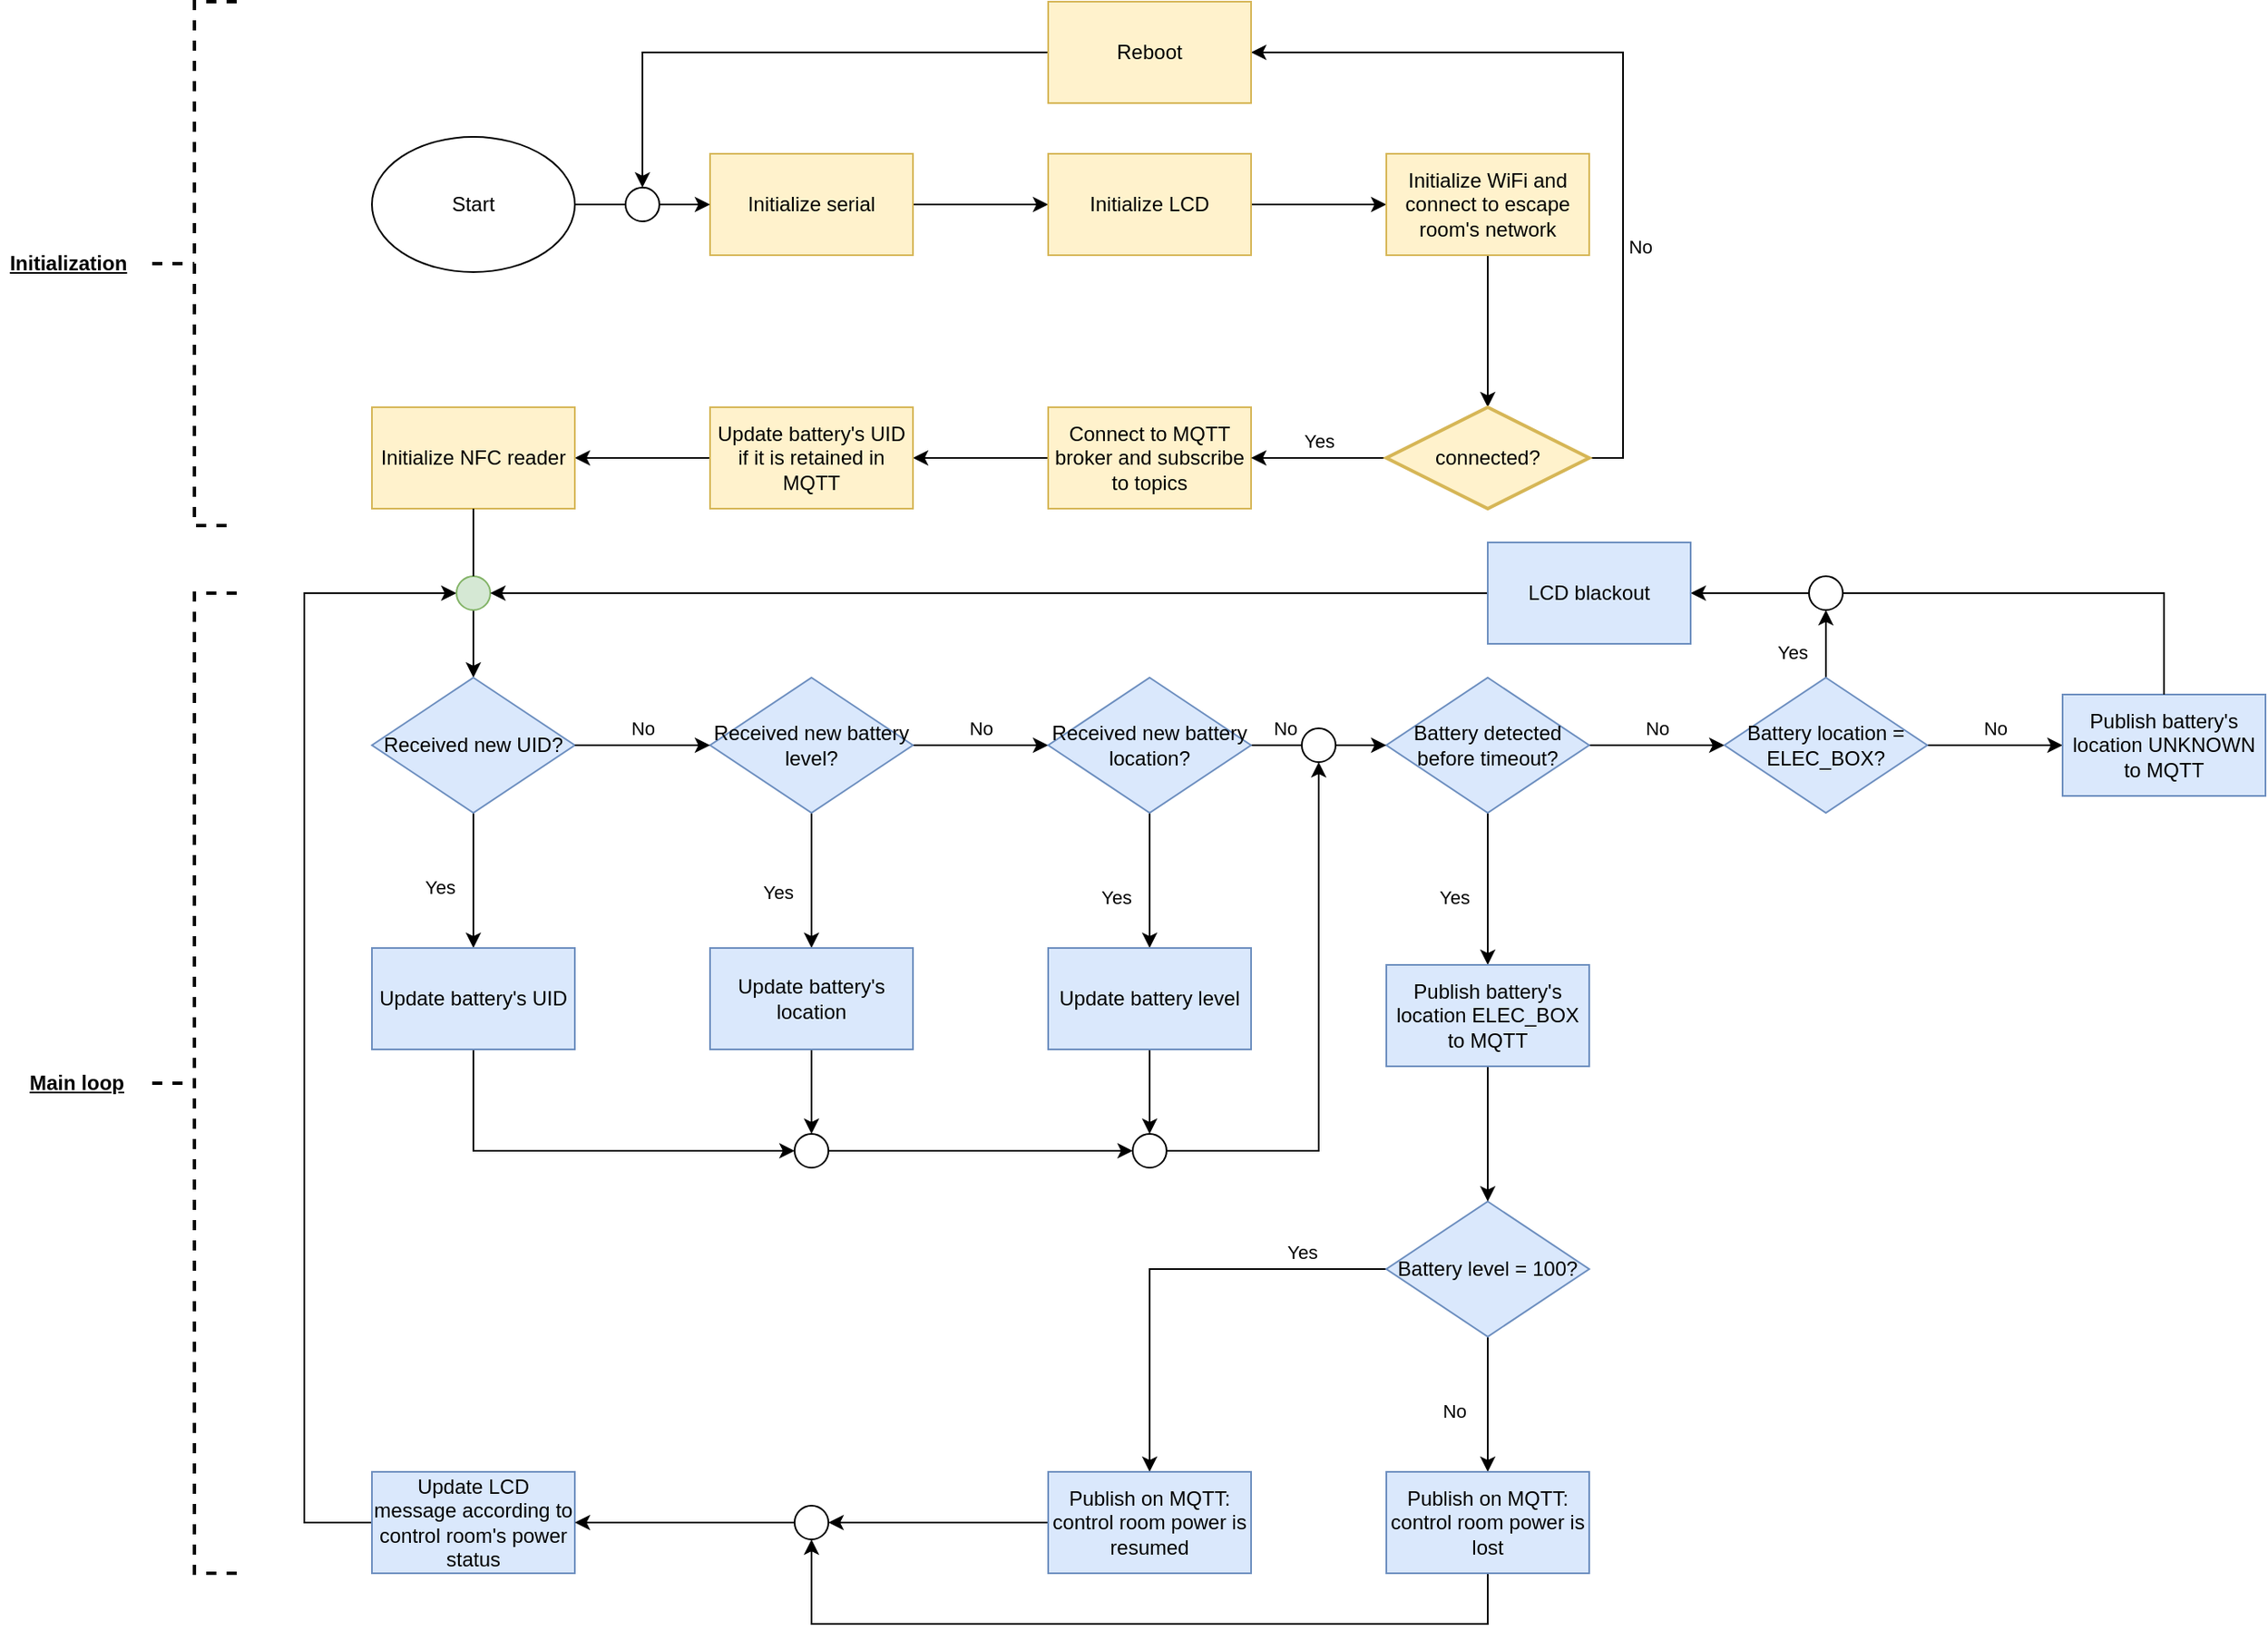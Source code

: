 <mxfile version="15.9.6"><diagram id="C5RBs43oDa-KdzZeNtuy" name="Page-1"><mxGraphModel dx="1803" dy="576" grid="1" gridSize="10" guides="1" tooltips="1" connect="1" arrows="1" fold="1" page="1" pageScale="1" pageWidth="827" pageHeight="1169" math="0" shadow="0"><root><mxCell id="WIyWlLk6GJQsqaUBKTNV-0"/><mxCell id="WIyWlLk6GJQsqaUBKTNV-1" parent="WIyWlLk6GJQsqaUBKTNV-0"/><mxCell id="7Dk7vGMLdb675JLafw0k-12" value="" style="edgeStyle=orthogonalEdgeStyle;rounded=0;orthogonalLoop=1;jettySize=auto;html=1;endArrow=none;endFill=0;" parent="WIyWlLk6GJQsqaUBKTNV-1" source="7Dk7vGMLdb675JLafw0k-0" target="7Dk7vGMLdb675JLafw0k-11" edge="1"><mxGeometry relative="1" as="geometry"/></mxCell><mxCell id="7Dk7vGMLdb675JLafw0k-0" value="Start" style="ellipse;whiteSpace=wrap;html=1;" parent="WIyWlLk6GJQsqaUBKTNV-1" vertex="1"><mxGeometry x="40" y="120" width="120" height="80" as="geometry"/></mxCell><mxCell id="7Dk7vGMLdb675JLafw0k-5" value="" style="edgeStyle=orthogonalEdgeStyle;rounded=0;orthogonalLoop=1;jettySize=auto;html=1;" parent="WIyWlLk6GJQsqaUBKTNV-1" source="7Dk7vGMLdb675JLafw0k-1" target="7Dk7vGMLdb675JLafw0k-2" edge="1"><mxGeometry relative="1" as="geometry"/></mxCell><mxCell id="7Dk7vGMLdb675JLafw0k-1" value="Initialize serial" style="rounded=0;whiteSpace=wrap;html=1;fillColor=#fff2cc;strokeColor=#d6b656;" parent="WIyWlLk6GJQsqaUBKTNV-1" vertex="1"><mxGeometry x="240" y="130" width="120" height="60" as="geometry"/></mxCell><mxCell id="7Dk7vGMLdb675JLafw0k-6" value="" style="edgeStyle=orthogonalEdgeStyle;rounded=0;orthogonalLoop=1;jettySize=auto;html=1;" parent="WIyWlLk6GJQsqaUBKTNV-1" source="7Dk7vGMLdb675JLafw0k-2" target="7Dk7vGMLdb675JLafw0k-3" edge="1"><mxGeometry relative="1" as="geometry"/></mxCell><mxCell id="7Dk7vGMLdb675JLafw0k-2" value="Initialize LCD" style="rounded=0;whiteSpace=wrap;html=1;fillColor=#fff2cc;strokeColor=#d6b656;" parent="WIyWlLk6GJQsqaUBKTNV-1" vertex="1"><mxGeometry x="440" y="130" width="120" height="60" as="geometry"/></mxCell><mxCell id="7Dk7vGMLdb675JLafw0k-15" value="" style="edgeStyle=orthogonalEdgeStyle;rounded=0;orthogonalLoop=1;jettySize=auto;html=1;endArrow=classic;endFill=1;" parent="WIyWlLk6GJQsqaUBKTNV-1" source="7Dk7vGMLdb675JLafw0k-3" target="7Dk7vGMLdb675JLafw0k-14" edge="1"><mxGeometry relative="1" as="geometry"/></mxCell><mxCell id="7Dk7vGMLdb675JLafw0k-3" value="Initialize WiFi and connect to escape room's network" style="rounded=0;whiteSpace=wrap;html=1;fillColor=#fff2cc;strokeColor=#d6b656;" parent="WIyWlLk6GJQsqaUBKTNV-1" vertex="1"><mxGeometry x="640" y="130" width="120" height="60" as="geometry"/></mxCell><mxCell id="7Dk7vGMLdb675JLafw0k-10" value="" style="edgeStyle=orthogonalEdgeStyle;rounded=0;orthogonalLoop=1;jettySize=auto;html=1;" parent="WIyWlLk6GJQsqaUBKTNV-1" source="7Dk7vGMLdb675JLafw0k-7" target="7Dk7vGMLdb675JLafw0k-9" edge="1"><mxGeometry relative="1" as="geometry"/></mxCell><mxCell id="7Dk7vGMLdb675JLafw0k-7" value="Connect to MQTT broker and subscribe to topics" style="rounded=0;whiteSpace=wrap;html=1;fillColor=#fff2cc;strokeColor=#d6b656;" parent="WIyWlLk6GJQsqaUBKTNV-1" vertex="1"><mxGeometry x="440" y="280" width="120" height="60" as="geometry"/></mxCell><mxCell id="7Dk7vGMLdb675JLafw0k-24" value="" style="edgeStyle=orthogonalEdgeStyle;rounded=0;orthogonalLoop=1;jettySize=auto;html=1;endArrow=classic;endFill=1;" parent="WIyWlLk6GJQsqaUBKTNV-1" source="7Dk7vGMLdb675JLafw0k-9" target="7Dk7vGMLdb675JLafw0k-23" edge="1"><mxGeometry relative="1" as="geometry"/></mxCell><mxCell id="7Dk7vGMLdb675JLafw0k-9" value="Update battery's UID if it is retained in MQTT" style="whiteSpace=wrap;html=1;rounded=0;fillColor=#fff2cc;strokeColor=#d6b656;" parent="WIyWlLk6GJQsqaUBKTNV-1" vertex="1"><mxGeometry x="240" y="280" width="120" height="60" as="geometry"/></mxCell><mxCell id="7Dk7vGMLdb675JLafw0k-13" value="" style="edgeStyle=orthogonalEdgeStyle;rounded=0;orthogonalLoop=1;jettySize=auto;html=1;" parent="WIyWlLk6GJQsqaUBKTNV-1" source="7Dk7vGMLdb675JLafw0k-11" target="7Dk7vGMLdb675JLafw0k-1" edge="1"><mxGeometry relative="1" as="geometry"/></mxCell><mxCell id="7Dk7vGMLdb675JLafw0k-11" value="" style="verticalLabelPosition=bottom;verticalAlign=top;html=1;shape=mxgraph.flowchart.on-page_reference;" parent="WIyWlLk6GJQsqaUBKTNV-1" vertex="1"><mxGeometry x="190" y="150" width="20" height="20" as="geometry"/></mxCell><mxCell id="7Dk7vGMLdb675JLafw0k-17" value="" style="edgeStyle=orthogonalEdgeStyle;rounded=0;orthogonalLoop=1;jettySize=auto;html=1;endArrow=classic;endFill=1;" parent="WIyWlLk6GJQsqaUBKTNV-1" source="7Dk7vGMLdb675JLafw0k-14" target="7Dk7vGMLdb675JLafw0k-7" edge="1"><mxGeometry relative="1" as="geometry"/></mxCell><mxCell id="7Dk7vGMLdb675JLafw0k-40" value="Yes" style="edgeLabel;html=1;align=center;verticalAlign=middle;resizable=0;points=[];" parent="7Dk7vGMLdb675JLafw0k-17" vertex="1" connectable="0"><mxGeometry x="-0.275" relative="1" as="geometry"><mxPoint x="-11" y="-10" as="offset"/></mxGeometry></mxCell><mxCell id="7Dk7vGMLdb675JLafw0k-20" style="edgeStyle=orthogonalEdgeStyle;rounded=0;orthogonalLoop=1;jettySize=auto;html=1;exitX=1;exitY=0.5;exitDx=0;exitDy=0;exitPerimeter=0;entryX=1;entryY=0.5;entryDx=0;entryDy=0;endArrow=classic;endFill=1;" parent="WIyWlLk6GJQsqaUBKTNV-1" source="7Dk7vGMLdb675JLafw0k-14" target="7Dk7vGMLdb675JLafw0k-19" edge="1"><mxGeometry relative="1" as="geometry"/></mxCell><mxCell id="7Dk7vGMLdb675JLafw0k-21" value="No" style="edgeLabel;html=1;align=center;verticalAlign=middle;resizable=0;points=[];" parent="7Dk7vGMLdb675JLafw0k-20" vertex="1" connectable="0"><mxGeometry x="-0.393" y="-3" relative="1" as="geometry"><mxPoint x="7" as="offset"/></mxGeometry></mxCell><mxCell id="7Dk7vGMLdb675JLafw0k-14" value="connected?" style="strokeWidth=2;html=1;shape=mxgraph.flowchart.decision;whiteSpace=wrap;fillColor=#fff2cc;strokeColor=#d6b656;" parent="WIyWlLk6GJQsqaUBKTNV-1" vertex="1"><mxGeometry x="640" y="280" width="120" height="60" as="geometry"/></mxCell><mxCell id="7Dk7vGMLdb675JLafw0k-22" style="edgeStyle=orthogonalEdgeStyle;rounded=0;orthogonalLoop=1;jettySize=auto;html=1;exitX=0;exitY=0.5;exitDx=0;exitDy=0;entryX=0.5;entryY=0;entryDx=0;entryDy=0;entryPerimeter=0;endArrow=classic;endFill=1;" parent="WIyWlLk6GJQsqaUBKTNV-1" source="7Dk7vGMLdb675JLafw0k-19" target="7Dk7vGMLdb675JLafw0k-11" edge="1"><mxGeometry relative="1" as="geometry"/></mxCell><mxCell id="7Dk7vGMLdb675JLafw0k-19" value="Reboot" style="rounded=0;whiteSpace=wrap;html=1;fillColor=#fff2cc;strokeColor=#d6b656;" parent="WIyWlLk6GJQsqaUBKTNV-1" vertex="1"><mxGeometry x="440" y="40" width="120" height="60" as="geometry"/></mxCell><mxCell id="7Dk7vGMLdb675JLafw0k-26" value="" style="edgeStyle=orthogonalEdgeStyle;rounded=0;orthogonalLoop=1;jettySize=auto;html=1;endArrow=classic;endFill=1;startArrow=none;" parent="WIyWlLk6GJQsqaUBKTNV-1" source="7Dk7vGMLdb675JLafw0k-64" target="7Dk7vGMLdb675JLafw0k-25" edge="1"><mxGeometry relative="1" as="geometry"/></mxCell><mxCell id="7Dk7vGMLdb675JLafw0k-23" value="Initialize NFC reader" style="whiteSpace=wrap;html=1;rounded=0;fillColor=#fff2cc;strokeColor=#d6b656;" parent="WIyWlLk6GJQsqaUBKTNV-1" vertex="1"><mxGeometry x="40" y="280" width="120" height="60" as="geometry"/></mxCell><mxCell id="7Dk7vGMLdb675JLafw0k-30" value="" style="edgeStyle=orthogonalEdgeStyle;rounded=0;orthogonalLoop=1;jettySize=auto;html=1;endArrow=classic;endFill=1;" parent="WIyWlLk6GJQsqaUBKTNV-1" source="7Dk7vGMLdb675JLafw0k-25" target="7Dk7vGMLdb675JLafw0k-29" edge="1"><mxGeometry relative="1" as="geometry"/></mxCell><mxCell id="7Dk7vGMLdb675JLafw0k-38" value="Yes" style="edgeLabel;html=1;align=center;verticalAlign=middle;resizable=0;points=[];" parent="7Dk7vGMLdb675JLafw0k-30" vertex="1" connectable="0"><mxGeometry x="0.244" y="3" relative="1" as="geometry"><mxPoint x="-23" y="-6" as="offset"/></mxGeometry></mxCell><mxCell id="7Dk7vGMLdb675JLafw0k-25" value="Received new UID?" style="rhombus;whiteSpace=wrap;html=1;rounded=0;fillColor=#dae8fc;strokeColor=#6c8ebf;" parent="WIyWlLk6GJQsqaUBKTNV-1" vertex="1"><mxGeometry x="40" y="440" width="120" height="80" as="geometry"/></mxCell><mxCell id="7Dk7vGMLdb675JLafw0k-32" value="" style="edgeStyle=orthogonalEdgeStyle;rounded=0;orthogonalLoop=1;jettySize=auto;html=1;endArrow=classic;endFill=1;" parent="WIyWlLk6GJQsqaUBKTNV-1" source="7Dk7vGMLdb675JLafw0k-27" target="7Dk7vGMLdb675JLafw0k-31" edge="1"><mxGeometry relative="1" as="geometry"/></mxCell><mxCell id="7Dk7vGMLdb675JLafw0k-39" value="Yes" style="edgeLabel;html=1;align=center;verticalAlign=middle;resizable=0;points=[];" parent="7Dk7vGMLdb675JLafw0k-32" vertex="1" connectable="0"><mxGeometry x="-0.289" y="-1" relative="1" as="geometry"><mxPoint x="-19" y="18" as="offset"/></mxGeometry></mxCell><mxCell id="7Dk7vGMLdb675JLafw0k-79" value="" style="edgeStyle=orthogonalEdgeStyle;rounded=0;orthogonalLoop=1;jettySize=auto;html=1;endArrow=classic;endFill=1;" parent="WIyWlLk6GJQsqaUBKTNV-1" source="7Dk7vGMLdb675JLafw0k-27" target="7Dk7vGMLdb675JLafw0k-78" edge="1"><mxGeometry relative="1" as="geometry"/></mxCell><mxCell id="7Dk7vGMLdb675JLafw0k-85" value="No" style="edgeLabel;html=1;align=center;verticalAlign=middle;resizable=0;points=[];" parent="7Dk7vGMLdb675JLafw0k-79" vertex="1" connectable="0"><mxGeometry x="0.225" y="-2" relative="1" as="geometry"><mxPoint x="-9" y="-12" as="offset"/></mxGeometry></mxCell><mxCell id="7Dk7vGMLdb675JLafw0k-27" value="Received new battery level?" style="rhombus;whiteSpace=wrap;html=1;rounded=0;fillColor=#dae8fc;strokeColor=#6c8ebf;" parent="WIyWlLk6GJQsqaUBKTNV-1" vertex="1"><mxGeometry x="240" y="440" width="120" height="80" as="geometry"/></mxCell><mxCell id="7Dk7vGMLdb675JLafw0k-99" style="edgeStyle=orthogonalEdgeStyle;rounded=0;orthogonalLoop=1;jettySize=auto;html=1;exitX=0.5;exitY=1;exitDx=0;exitDy=0;entryX=0;entryY=0.5;entryDx=0;entryDy=0;entryPerimeter=0;endArrow=classic;endFill=1;" parent="WIyWlLk6GJQsqaUBKTNV-1" source="7Dk7vGMLdb675JLafw0k-29" target="7Dk7vGMLdb675JLafw0k-98" edge="1"><mxGeometry relative="1" as="geometry"/></mxCell><mxCell id="7Dk7vGMLdb675JLafw0k-29" value="Update battery's UID" style="whiteSpace=wrap;html=1;rounded=0;fillColor=#dae8fc;strokeColor=#6c8ebf;" parent="WIyWlLk6GJQsqaUBKTNV-1" vertex="1"><mxGeometry x="40" y="600" width="120" height="60" as="geometry"/></mxCell><mxCell id="7Dk7vGMLdb675JLafw0k-100" style="edgeStyle=orthogonalEdgeStyle;rounded=0;orthogonalLoop=1;jettySize=auto;html=1;exitX=0.5;exitY=1;exitDx=0;exitDy=0;entryX=0.5;entryY=0;entryDx=0;entryDy=0;entryPerimeter=0;endArrow=classic;endFill=1;" parent="WIyWlLk6GJQsqaUBKTNV-1" source="7Dk7vGMLdb675JLafw0k-31" target="7Dk7vGMLdb675JLafw0k-98" edge="1"><mxGeometry relative="1" as="geometry"/></mxCell><mxCell id="7Dk7vGMLdb675JLafw0k-31" value="Update battery's location" style="whiteSpace=wrap;html=1;rounded=0;fillColor=#dae8fc;strokeColor=#6c8ebf;" parent="WIyWlLk6GJQsqaUBKTNV-1" vertex="1"><mxGeometry x="240" y="600" width="120" height="60" as="geometry"/></mxCell><mxCell id="7Dk7vGMLdb675JLafw0k-34" value="" style="edgeStyle=orthogonalEdgeStyle;rounded=0;orthogonalLoop=1;jettySize=auto;html=1;endArrow=classic;endFill=1;entryX=0;entryY=0.5;entryDx=0;entryDy=0;" parent="WIyWlLk6GJQsqaUBKTNV-1" source="7Dk7vGMLdb675JLafw0k-25" target="7Dk7vGMLdb675JLafw0k-27" edge="1"><mxGeometry relative="1" as="geometry"><mxPoint x="160" y="480" as="sourcePoint"/><mxPoint x="190" y="480" as="targetPoint"/></mxGeometry></mxCell><mxCell id="7Dk7vGMLdb675JLafw0k-58" value="No" style="edgeLabel;html=1;align=center;verticalAlign=middle;resizable=0;points=[];" parent="7Dk7vGMLdb675JLafw0k-34" vertex="1" connectable="0"><mxGeometry x="-0.827" y="-1" relative="1" as="geometry"><mxPoint x="33" y="-11" as="offset"/></mxGeometry></mxCell><mxCell id="7Dk7vGMLdb675JLafw0k-55" value="" style="edgeStyle=orthogonalEdgeStyle;rounded=0;orthogonalLoop=1;jettySize=auto;html=1;endArrow=classic;endFill=1;" parent="WIyWlLk6GJQsqaUBKTNV-1" source="7Dk7vGMLdb675JLafw0k-36" target="7Dk7vGMLdb675JLafw0k-54" edge="1"><mxGeometry relative="1" as="geometry"/></mxCell><mxCell id="7Dk7vGMLdb675JLafw0k-59" value="Yes" style="edgeLabel;html=1;align=center;verticalAlign=middle;resizable=0;points=[];" parent="7Dk7vGMLdb675JLafw0k-55" vertex="1" connectable="0"><mxGeometry x="-0.222" y="1" relative="1" as="geometry"><mxPoint x="-21" y="15" as="offset"/></mxGeometry></mxCell><mxCell id="7Dk7vGMLdb675JLafw0k-61" value="" style="edgeStyle=orthogonalEdgeStyle;rounded=0;orthogonalLoop=1;jettySize=auto;html=1;endArrow=classic;endFill=1;" parent="WIyWlLk6GJQsqaUBKTNV-1" source="7Dk7vGMLdb675JLafw0k-36" target="7Dk7vGMLdb675JLafw0k-60" edge="1"><mxGeometry relative="1" as="geometry"/></mxCell><mxCell id="7Dk7vGMLdb675JLafw0k-86" value="No" style="edgeLabel;html=1;align=center;verticalAlign=middle;resizable=0;points=[];" parent="7Dk7vGMLdb675JLafw0k-61" vertex="1" connectable="0"><mxGeometry x="-0.225" y="-3" relative="1" as="geometry"><mxPoint x="9" y="-13" as="offset"/></mxGeometry></mxCell><mxCell id="7Dk7vGMLdb675JLafw0k-36" value="Battery detected before timeout?" style="rhombus;whiteSpace=wrap;html=1;rounded=0;fillColor=#dae8fc;strokeColor=#6c8ebf;" parent="WIyWlLk6GJQsqaUBKTNV-1" vertex="1"><mxGeometry x="640" y="440" width="120" height="80" as="geometry"/></mxCell><mxCell id="7Dk7vGMLdb675JLafw0k-44" value="" style="edgeStyle=orthogonalEdgeStyle;rounded=0;orthogonalLoop=1;jettySize=auto;html=1;endArrow=classic;endFill=1;" parent="WIyWlLk6GJQsqaUBKTNV-1" source="7Dk7vGMLdb675JLafw0k-41" target="7Dk7vGMLdb675JLafw0k-43" edge="1"><mxGeometry relative="1" as="geometry"/></mxCell><mxCell id="7Dk7vGMLdb675JLafw0k-49" value="No" style="edgeLabel;html=1;align=center;verticalAlign=middle;resizable=0;points=[];" parent="7Dk7vGMLdb675JLafw0k-44" vertex="1" connectable="0"><mxGeometry x="0.244" y="1" relative="1" as="geometry"><mxPoint x="-21" y="-6" as="offset"/></mxGeometry></mxCell><mxCell id="EfUxdHKwhNG1G8cwp7jG-3" style="edgeStyle=orthogonalEdgeStyle;rounded=0;orthogonalLoop=1;jettySize=auto;html=1;exitX=0;exitY=0.5;exitDx=0;exitDy=0;entryX=0.5;entryY=0;entryDx=0;entryDy=0;" edge="1" parent="WIyWlLk6GJQsqaUBKTNV-1" source="7Dk7vGMLdb675JLafw0k-41" target="EfUxdHKwhNG1G8cwp7jG-0"><mxGeometry relative="1" as="geometry"/></mxCell><mxCell id="EfUxdHKwhNG1G8cwp7jG-7" value="Yes" style="edgeLabel;html=1;align=center;verticalAlign=middle;resizable=0;points=[];" vertex="1" connectable="0" parent="EfUxdHKwhNG1G8cwp7jG-3"><mxGeometry x="-0.6" y="2" relative="1" as="geometry"><mxPoint x="2" y="-12" as="offset"/></mxGeometry></mxCell><mxCell id="7Dk7vGMLdb675JLafw0k-41" value="Battery level = 100?" style="rhombus;whiteSpace=wrap;html=1;rounded=0;fillColor=#dae8fc;strokeColor=#6c8ebf;" parent="WIyWlLk6GJQsqaUBKTNV-1" vertex="1"><mxGeometry x="640" y="750" width="120" height="80" as="geometry"/></mxCell><mxCell id="EfUxdHKwhNG1G8cwp7jG-6" style="edgeStyle=orthogonalEdgeStyle;rounded=0;orthogonalLoop=1;jettySize=auto;html=1;exitX=0.5;exitY=1;exitDx=0;exitDy=0;entryX=0.5;entryY=1;entryDx=0;entryDy=0;entryPerimeter=0;" edge="1" parent="WIyWlLk6GJQsqaUBKTNV-1" source="7Dk7vGMLdb675JLafw0k-43" target="EfUxdHKwhNG1G8cwp7jG-4"><mxGeometry relative="1" as="geometry"><Array as="points"><mxPoint x="700" y="1000"/><mxPoint x="300" y="1000"/></Array></mxGeometry></mxCell><mxCell id="7Dk7vGMLdb675JLafw0k-43" value="Publish on MQTT: control room power is lost" style="whiteSpace=wrap;html=1;rounded=0;fillColor=#dae8fc;strokeColor=#6c8ebf;" parent="WIyWlLk6GJQsqaUBKTNV-1" vertex="1"><mxGeometry x="640" y="910" width="120" height="60" as="geometry"/></mxCell><mxCell id="7Dk7vGMLdb675JLafw0k-67" style="edgeStyle=orthogonalEdgeStyle;rounded=0;orthogonalLoop=1;jettySize=auto;html=1;exitX=0;exitY=0.5;exitDx=0;exitDy=0;entryX=0;entryY=0.5;entryDx=0;entryDy=0;entryPerimeter=0;endArrow=classic;endFill=1;" parent="WIyWlLk6GJQsqaUBKTNV-1" source="7Dk7vGMLdb675JLafw0k-47" target="7Dk7vGMLdb675JLafw0k-64" edge="1"><mxGeometry relative="1" as="geometry"><Array as="points"><mxPoint y="940"/><mxPoint y="390"/></Array></mxGeometry></mxCell><mxCell id="7Dk7vGMLdb675JLafw0k-47" value="Update LCD message according to control room's power status" style="whiteSpace=wrap;html=1;rounded=0;fillColor=#dae8fc;strokeColor=#6c8ebf;" parent="WIyWlLk6GJQsqaUBKTNV-1" vertex="1"><mxGeometry x="40" y="910" width="120" height="60" as="geometry"/></mxCell><mxCell id="7Dk7vGMLdb675JLafw0k-56" value="" style="edgeStyle=orthogonalEdgeStyle;rounded=0;orthogonalLoop=1;jettySize=auto;html=1;endArrow=classic;endFill=1;" parent="WIyWlLk6GJQsqaUBKTNV-1" source="7Dk7vGMLdb675JLafw0k-54" target="7Dk7vGMLdb675JLafw0k-41" edge="1"><mxGeometry relative="1" as="geometry"/></mxCell><mxCell id="7Dk7vGMLdb675JLafw0k-54" value="Publish battery's location ELEC_BOX to MQTT" style="whiteSpace=wrap;html=1;rounded=0;fillColor=#dae8fc;strokeColor=#6c8ebf;" parent="WIyWlLk6GJQsqaUBKTNV-1" vertex="1"><mxGeometry x="640" y="610" width="120" height="60" as="geometry"/></mxCell><mxCell id="7Dk7vGMLdb675JLafw0k-63" value="" style="edgeStyle=orthogonalEdgeStyle;rounded=0;orthogonalLoop=1;jettySize=auto;html=1;endArrow=classic;endFill=1;" parent="WIyWlLk6GJQsqaUBKTNV-1" source="7Dk7vGMLdb675JLafw0k-60" target="7Dk7vGMLdb675JLafw0k-62" edge="1"><mxGeometry relative="1" as="geometry"/></mxCell><mxCell id="7Dk7vGMLdb675JLafw0k-87" value="No" style="edgeLabel;html=1;align=center;verticalAlign=middle;resizable=0;points=[];" parent="7Dk7vGMLdb675JLafw0k-63" vertex="1" connectable="0"><mxGeometry x="-0.275" y="-1" relative="1" as="geometry"><mxPoint x="11" y="-11" as="offset"/></mxGeometry></mxCell><mxCell id="7Dk7vGMLdb675JLafw0k-75" value="" style="edgeStyle=orthogonalEdgeStyle;rounded=0;orthogonalLoop=1;jettySize=auto;html=1;endArrow=classic;endFill=1;" parent="WIyWlLk6GJQsqaUBKTNV-1" source="7Dk7vGMLdb675JLafw0k-60" target="7Dk7vGMLdb675JLafw0k-74" edge="1"><mxGeometry relative="1" as="geometry"/></mxCell><mxCell id="7Dk7vGMLdb675JLafw0k-88" value="Yes" style="edgeLabel;html=1;align=center;verticalAlign=middle;resizable=0;points=[];" parent="7Dk7vGMLdb675JLafw0k-75" vertex="1" connectable="0"><mxGeometry x="-0.229" y="-2" relative="1" as="geometry"><mxPoint x="-22" as="offset"/></mxGeometry></mxCell><mxCell id="7Dk7vGMLdb675JLafw0k-60" value="Battery location = ELEC_BOX?" style="rhombus;whiteSpace=wrap;html=1;rounded=0;fillColor=#dae8fc;strokeColor=#6c8ebf;" parent="WIyWlLk6GJQsqaUBKTNV-1" vertex="1"><mxGeometry x="840" y="440" width="120" height="80" as="geometry"/></mxCell><mxCell id="7Dk7vGMLdb675JLafw0k-62" value="Publish battery's location UNKNOWN to MQTT" style="whiteSpace=wrap;html=1;rounded=0;fillColor=#dae8fc;strokeColor=#6c8ebf;" parent="WIyWlLk6GJQsqaUBKTNV-1" vertex="1"><mxGeometry x="1040" y="450" width="120" height="60" as="geometry"/></mxCell><mxCell id="7Dk7vGMLdb675JLafw0k-64" value="" style="verticalLabelPosition=bottom;verticalAlign=top;html=1;shape=mxgraph.flowchart.on-page_reference;fillColor=#d5e8d4;strokeColor=#82b366;" parent="WIyWlLk6GJQsqaUBKTNV-1" vertex="1"><mxGeometry x="90" y="380" width="20" height="20" as="geometry"/></mxCell><mxCell id="7Dk7vGMLdb675JLafw0k-65" value="" style="edgeStyle=orthogonalEdgeStyle;rounded=0;orthogonalLoop=1;jettySize=auto;html=1;endArrow=none;endFill=1;" parent="WIyWlLk6GJQsqaUBKTNV-1" source="7Dk7vGMLdb675JLafw0k-23" target="7Dk7vGMLdb675JLafw0k-64" edge="1"><mxGeometry relative="1" as="geometry"><mxPoint x="100" y="340" as="sourcePoint"/><mxPoint x="100" y="440" as="targetPoint"/></mxGeometry></mxCell><mxCell id="7Dk7vGMLdb675JLafw0k-69" value="&lt;u&gt;&lt;b&gt;Initialization&lt;/b&gt;&lt;/u&gt;" style="text;html=1;align=center;verticalAlign=middle;resizable=0;points=[];autosize=1;strokeColor=none;fillColor=none;" parent="WIyWlLk6GJQsqaUBKTNV-1" vertex="1"><mxGeometry x="-180" y="185" width="80" height="20" as="geometry"/></mxCell><mxCell id="7Dk7vGMLdb675JLafw0k-71" value="&lt;u&gt;&lt;b&gt;Main loop&lt;br&gt;&lt;/b&gt;&lt;/u&gt;" style="text;html=1;align=center;verticalAlign=middle;resizable=0;points=[];autosize=1;strokeColor=none;fillColor=none;" parent="WIyWlLk6GJQsqaUBKTNV-1" vertex="1"><mxGeometry x="-170" y="670" width="70" height="20" as="geometry"/></mxCell><mxCell id="7Dk7vGMLdb675JLafw0k-72" value="" style="strokeWidth=2;html=1;shape=mxgraph.flowchart.annotation_2;align=left;labelPosition=right;pointerEvents=1;dashed=1;" parent="WIyWlLk6GJQsqaUBKTNV-1" vertex="1"><mxGeometry x="-90" y="390" width="50" height="580" as="geometry"/></mxCell><mxCell id="7Dk7vGMLdb675JLafw0k-73" value="" style="strokeWidth=2;html=1;shape=mxgraph.flowchart.annotation_2;align=left;labelPosition=right;pointerEvents=1;dashed=1;" parent="WIyWlLk6GJQsqaUBKTNV-1" vertex="1"><mxGeometry x="-90" y="40" width="50" height="310" as="geometry"/></mxCell><mxCell id="7Dk7vGMLdb675JLafw0k-90" value="" style="edgeStyle=orthogonalEdgeStyle;rounded=0;orthogonalLoop=1;jettySize=auto;html=1;endArrow=classic;endFill=1;" parent="WIyWlLk6GJQsqaUBKTNV-1" source="7Dk7vGMLdb675JLafw0k-74" target="7Dk7vGMLdb675JLafw0k-89" edge="1"><mxGeometry relative="1" as="geometry"/></mxCell><mxCell id="7Dk7vGMLdb675JLafw0k-74" value="" style="verticalLabelPosition=bottom;verticalAlign=top;html=1;shape=mxgraph.flowchart.on-page_reference;" parent="WIyWlLk6GJQsqaUBKTNV-1" vertex="1"><mxGeometry x="890" y="380" width="20" height="20" as="geometry"/></mxCell><mxCell id="7Dk7vGMLdb675JLafw0k-77" value="" style="edgeStyle=orthogonalEdgeStyle;rounded=0;orthogonalLoop=1;jettySize=auto;html=1;exitX=0.5;exitY=0;exitDx=0;exitDy=0;entryX=1;entryY=0.5;entryDx=0;entryDy=0;entryPerimeter=0;endArrow=none;endFill=1;" parent="WIyWlLk6GJQsqaUBKTNV-1" source="7Dk7vGMLdb675JLafw0k-62" target="7Dk7vGMLdb675JLafw0k-74" edge="1"><mxGeometry relative="1" as="geometry"><mxPoint x="1100" y="450" as="sourcePoint"/><mxPoint x="110" y="390" as="targetPoint"/></mxGeometry></mxCell><mxCell id="7Dk7vGMLdb675JLafw0k-81" value="" style="edgeStyle=orthogonalEdgeStyle;rounded=0;orthogonalLoop=1;jettySize=auto;html=1;endArrow=classic;endFill=1;" parent="WIyWlLk6GJQsqaUBKTNV-1" source="7Dk7vGMLdb675JLafw0k-78" target="7Dk7vGMLdb675JLafw0k-80" edge="1"><mxGeometry relative="1" as="geometry"/></mxCell><mxCell id="7Dk7vGMLdb675JLafw0k-82" value="Yes" style="edgeLabel;html=1;align=center;verticalAlign=middle;resizable=0;points=[];" parent="7Dk7vGMLdb675JLafw0k-81" vertex="1" connectable="0"><mxGeometry x="0.275" y="2" relative="1" as="geometry"><mxPoint x="-22" y="-1" as="offset"/></mxGeometry></mxCell><mxCell id="7Dk7vGMLdb675JLafw0k-83" value="" style="edgeStyle=orthogonalEdgeStyle;rounded=0;orthogonalLoop=1;jettySize=auto;html=1;endArrow=classic;endFill=1;" parent="WIyWlLk6GJQsqaUBKTNV-1" source="7Dk7vGMLdb675JLafw0k-78" target="7Dk7vGMLdb675JLafw0k-36" edge="1"><mxGeometry relative="1" as="geometry"/></mxCell><mxCell id="7Dk7vGMLdb675JLafw0k-84" value="No" style="edgeLabel;html=1;align=center;verticalAlign=middle;resizable=0;points=[];" parent="7Dk7vGMLdb675JLafw0k-83" vertex="1" connectable="0"><mxGeometry x="0.225" y="-1" relative="1" as="geometry"><mxPoint x="-29" y="-11" as="offset"/></mxGeometry></mxCell><mxCell id="7Dk7vGMLdb675JLafw0k-78" value="Received new battery location?" style="rhombus;whiteSpace=wrap;html=1;fillColor=#dae8fc;strokeColor=#6c8ebf;rounded=0;" parent="WIyWlLk6GJQsqaUBKTNV-1" vertex="1"><mxGeometry x="440" y="440" width="120" height="80" as="geometry"/></mxCell><mxCell id="7Dk7vGMLdb675JLafw0k-104" value="" style="edgeStyle=orthogonalEdgeStyle;rounded=0;orthogonalLoop=1;jettySize=auto;html=1;endArrow=classic;endFill=1;" parent="WIyWlLk6GJQsqaUBKTNV-1" source="7Dk7vGMLdb675JLafw0k-80" target="7Dk7vGMLdb675JLafw0k-102" edge="1"><mxGeometry relative="1" as="geometry"/></mxCell><mxCell id="7Dk7vGMLdb675JLafw0k-80" value="Update battery level" style="whiteSpace=wrap;html=1;rounded=0;fillColor=#dae8fc;strokeColor=#6c8ebf;" parent="WIyWlLk6GJQsqaUBKTNV-1" vertex="1"><mxGeometry x="440" y="600" width="120" height="60" as="geometry"/></mxCell><mxCell id="7Dk7vGMLdb675JLafw0k-91" style="edgeStyle=orthogonalEdgeStyle;rounded=0;orthogonalLoop=1;jettySize=auto;html=1;exitX=0;exitY=0.5;exitDx=0;exitDy=0;entryX=1;entryY=0.5;entryDx=0;entryDy=0;entryPerimeter=0;endArrow=classic;endFill=1;" parent="WIyWlLk6GJQsqaUBKTNV-1" source="7Dk7vGMLdb675JLafw0k-89" target="7Dk7vGMLdb675JLafw0k-64" edge="1"><mxGeometry relative="1" as="geometry"/></mxCell><mxCell id="7Dk7vGMLdb675JLafw0k-89" value="LCD blackout" style="whiteSpace=wrap;html=1;rounded=0;fillColor=#dae8fc;strokeColor=#6c8ebf;" parent="WIyWlLk6GJQsqaUBKTNV-1" vertex="1"><mxGeometry x="700" y="360" width="120" height="60" as="geometry"/></mxCell><mxCell id="7Dk7vGMLdb675JLafw0k-92" value="" style="verticalLabelPosition=bottom;verticalAlign=top;html=1;shape=mxgraph.flowchart.on-page_reference;" parent="WIyWlLk6GJQsqaUBKTNV-1" vertex="1"><mxGeometry x="590" y="470" width="20" height="20" as="geometry"/></mxCell><mxCell id="7Dk7vGMLdb675JLafw0k-98" value="" style="verticalLabelPosition=bottom;verticalAlign=top;html=1;shape=mxgraph.flowchart.on-page_reference;" parent="WIyWlLk6GJQsqaUBKTNV-1" vertex="1"><mxGeometry x="290" y="710" width="20" height="20" as="geometry"/></mxCell><mxCell id="7Dk7vGMLdb675JLafw0k-105" style="edgeStyle=orthogonalEdgeStyle;rounded=0;orthogonalLoop=1;jettySize=auto;html=1;exitX=1;exitY=0.5;exitDx=0;exitDy=0;exitPerimeter=0;entryX=0.5;entryY=1;entryDx=0;entryDy=0;entryPerimeter=0;endArrow=classic;endFill=1;" parent="WIyWlLk6GJQsqaUBKTNV-1" source="7Dk7vGMLdb675JLafw0k-102" target="7Dk7vGMLdb675JLafw0k-92" edge="1"><mxGeometry relative="1" as="geometry"/></mxCell><mxCell id="7Dk7vGMLdb675JLafw0k-102" value="" style="verticalLabelPosition=bottom;verticalAlign=top;html=1;shape=mxgraph.flowchart.on-page_reference;" parent="WIyWlLk6GJQsqaUBKTNV-1" vertex="1"><mxGeometry x="490" y="710" width="20" height="20" as="geometry"/></mxCell><mxCell id="7Dk7vGMLdb675JLafw0k-103" value="" style="edgeStyle=orthogonalEdgeStyle;rounded=0;orthogonalLoop=1;jettySize=auto;html=1;exitX=1;exitY=0.5;exitDx=0;exitDy=0;exitPerimeter=0;entryX=0;entryY=0.5;entryDx=0;entryDy=0;entryPerimeter=0;endArrow=classic;endFill=1;" parent="WIyWlLk6GJQsqaUBKTNV-1" source="7Dk7vGMLdb675JLafw0k-98" target="7Dk7vGMLdb675JLafw0k-102" edge="1"><mxGeometry relative="1" as="geometry"><mxPoint x="310" y="720" as="sourcePoint"/><mxPoint x="600" y="640" as="targetPoint"/></mxGeometry></mxCell><mxCell id="EfUxdHKwhNG1G8cwp7jG-2" value="" style="edgeStyle=orthogonalEdgeStyle;rounded=0;orthogonalLoop=1;jettySize=auto;html=1;entryX=1;entryY=0.5;entryDx=0;entryDy=0;entryPerimeter=0;" edge="1" parent="WIyWlLk6GJQsqaUBKTNV-1" source="EfUxdHKwhNG1G8cwp7jG-0" target="EfUxdHKwhNG1G8cwp7jG-4"><mxGeometry relative="1" as="geometry"/></mxCell><mxCell id="EfUxdHKwhNG1G8cwp7jG-0" value="Publish on MQTT: control room power is resumed" style="whiteSpace=wrap;html=1;fillColor=#dae8fc;strokeColor=#6c8ebf;rounded=0;" vertex="1" parent="WIyWlLk6GJQsqaUBKTNV-1"><mxGeometry x="440" y="910" width="120" height="60" as="geometry"/></mxCell><mxCell id="EfUxdHKwhNG1G8cwp7jG-5" style="edgeStyle=orthogonalEdgeStyle;rounded=0;orthogonalLoop=1;jettySize=auto;html=1;exitX=0;exitY=0.5;exitDx=0;exitDy=0;exitPerimeter=0;entryX=1;entryY=0.5;entryDx=0;entryDy=0;" edge="1" parent="WIyWlLk6GJQsqaUBKTNV-1" source="EfUxdHKwhNG1G8cwp7jG-4" target="7Dk7vGMLdb675JLafw0k-47"><mxGeometry relative="1" as="geometry"/></mxCell><mxCell id="EfUxdHKwhNG1G8cwp7jG-4" value="" style="verticalLabelPosition=bottom;verticalAlign=top;html=1;shape=mxgraph.flowchart.on-page_reference;" vertex="1" parent="WIyWlLk6GJQsqaUBKTNV-1"><mxGeometry x="290" y="930" width="20" height="20" as="geometry"/></mxCell></root></mxGraphModel></diagram></mxfile>